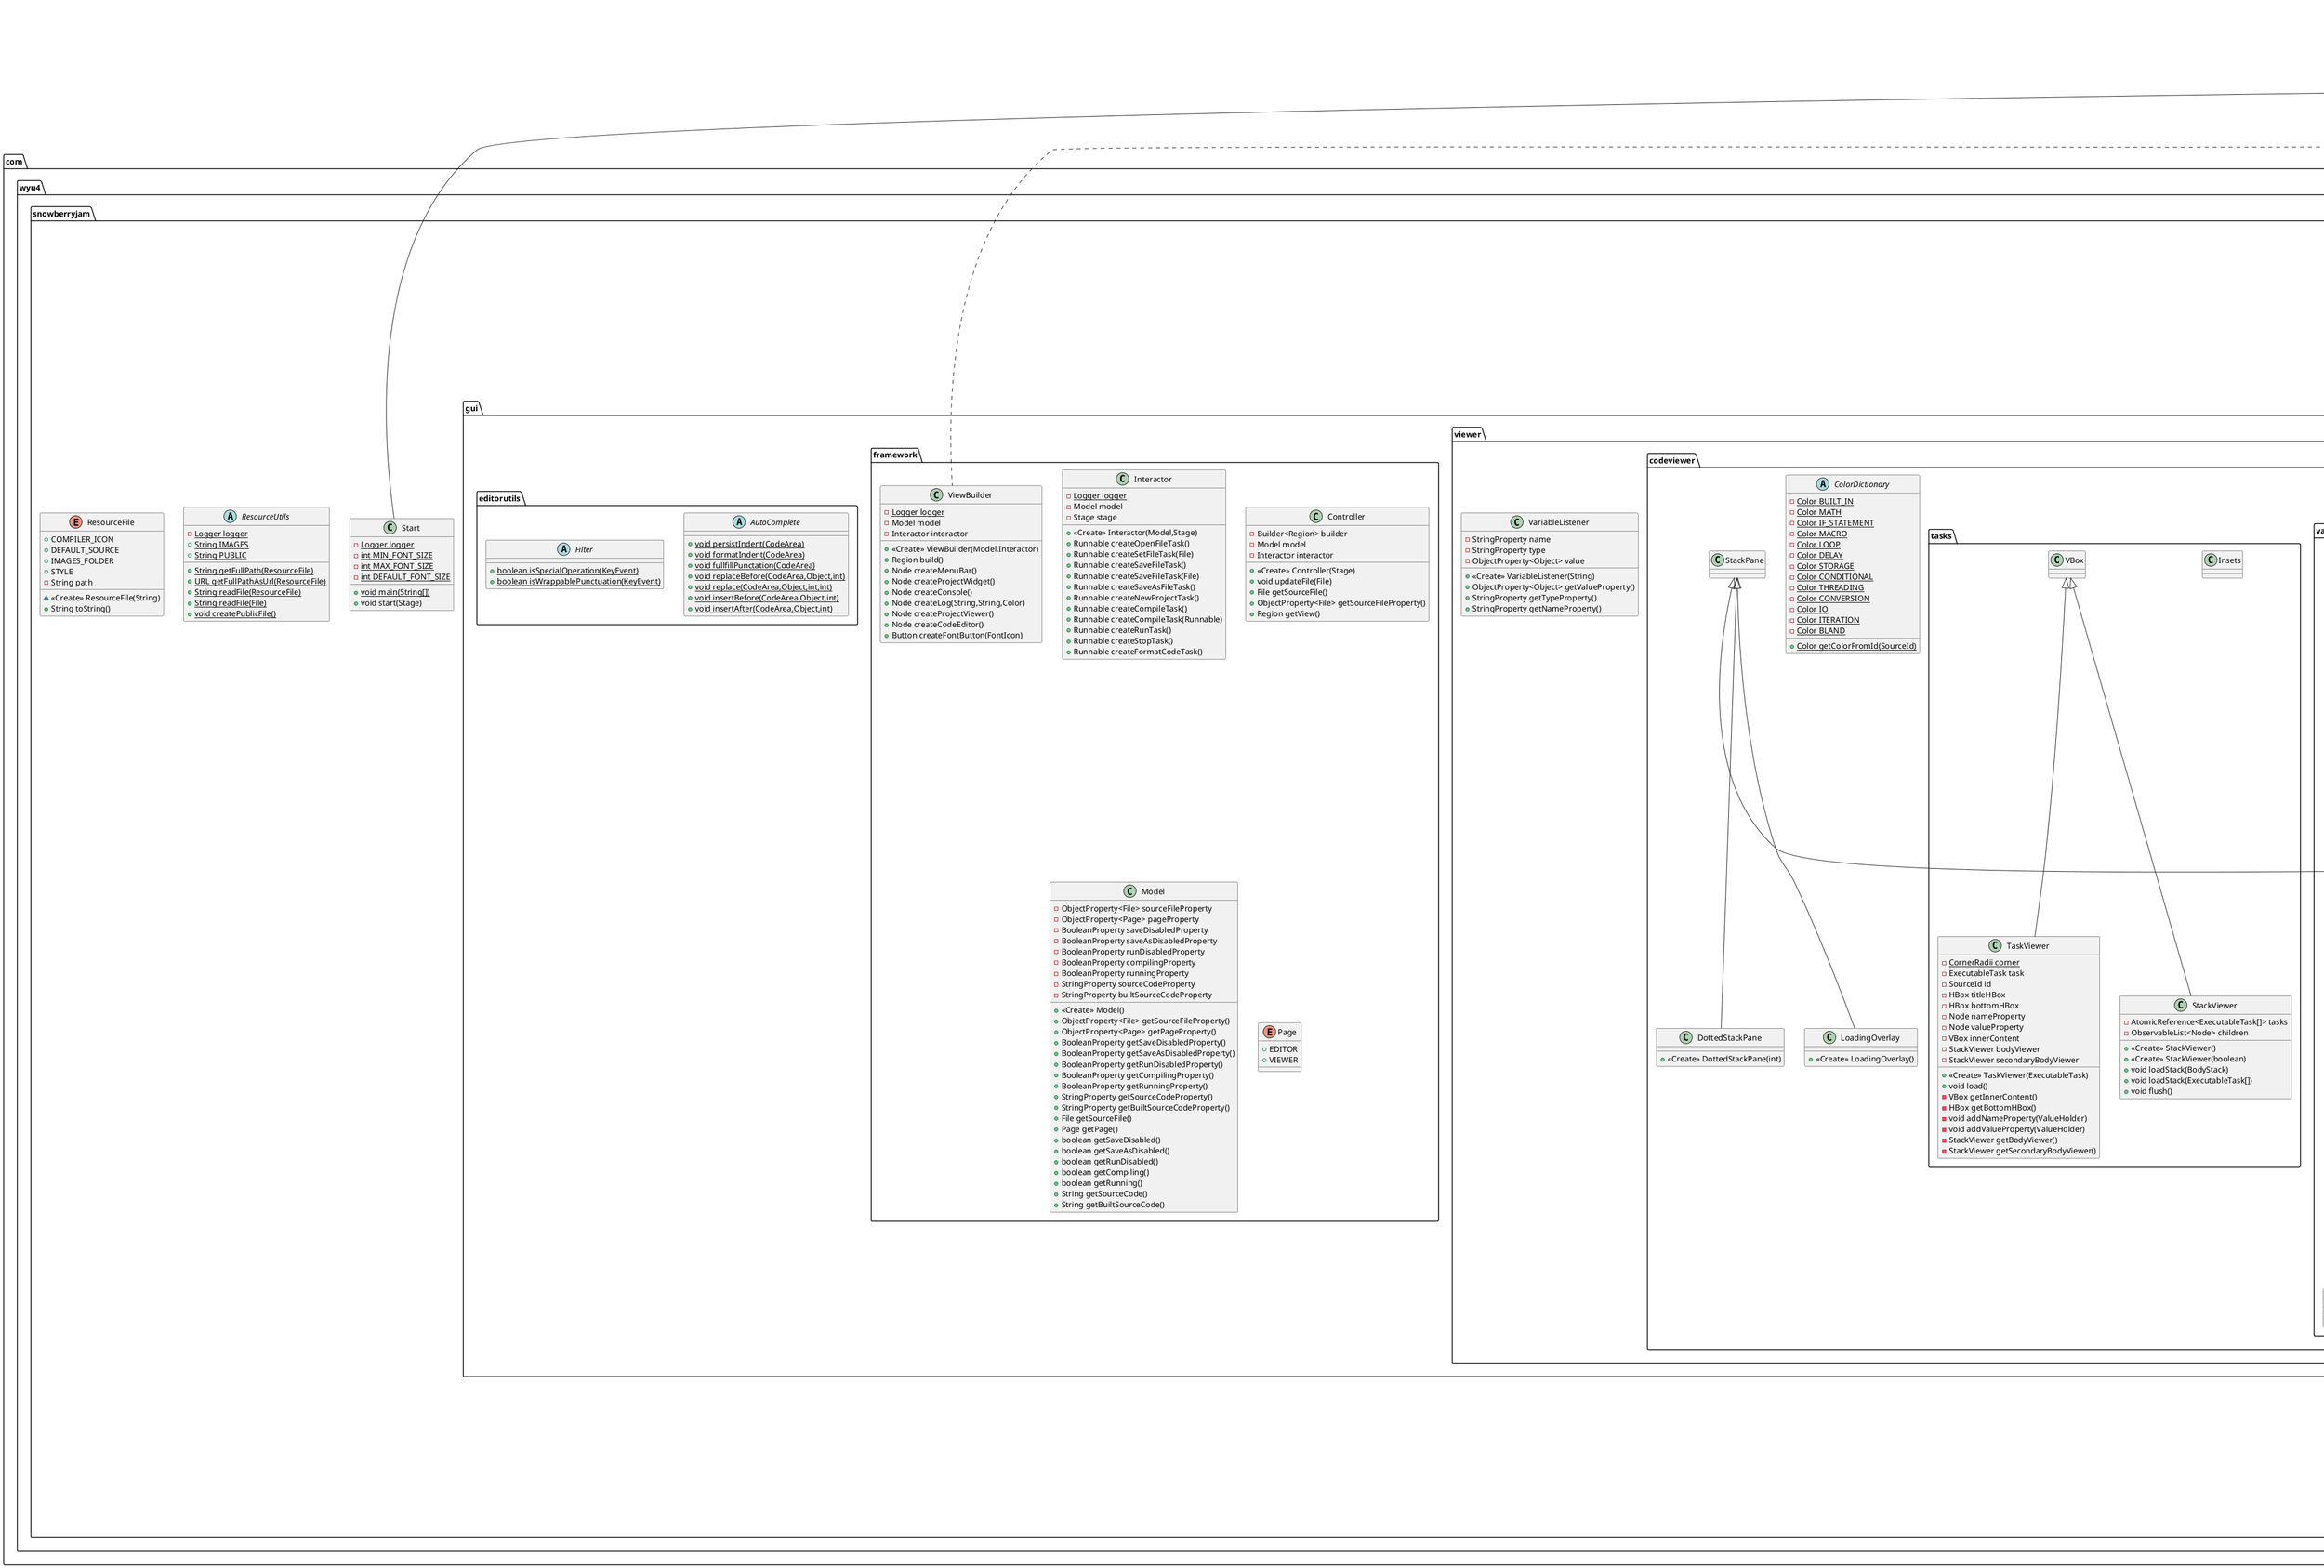@startuml
class com.wyu4.snowberryjam.compiler.data.tasks.ThreadTask {
- BodyStack body
+ <<Create>> ThreadTask(JsonNode)
+ void execute()
+ SourceId getId()
+ Object feedback()
+ String toString()
+ BodyStack getBody()
}


interface com.wyu4.snowberryjam.compiler.data.tasks.interfaces.NamedTask {
~ ValueHolder getName()
}

class com.wyu4.snowberryjam.compiler.data.values.conditional.And {
+ <<Create>> And(JsonNode)
+ Boolean getState()
+ SourceId getId()
+ String toString()
}

class com.wyu4.snowberryjam.compiler.data.tasks.WarnTask {
- ValueHolder message
+ <<Create>> WarnTask(JsonNode)
+ <<Create>> WarnTask(String)
+ <<Create>> WarnTask(ValueHolder)
+ void execute()
+ SourceId getId()
+ Object feedback()
+ String toString()
+ ValueHolder getValue()
}


class com.wyu4.snowberryjam.Start {
- {static} Logger logger
- {static} int MIN_FONT_SIZE
- {static} int MAX_FONT_SIZE
- {static} int DEFAULT_FONT_SIZE
+ {static} void main(String[])
+ void start(Stage)
}


class com.wyu4.snowberryjam.compiler.data.values.iteration.WithUpdatedElement {
+ <<Create>> WithUpdatedElement(JsonNode)
+ Object getValue()
+ SourceId getId()
+ Class<?> getType()
+ String toString()
}

class com.wyu4.snowberryjam.compiler.data.tasks.macros.InputMacro {
+ <<Create>> InputMacro(JsonNode)
+ <<Create>> InputMacro(ValueHolder)
+ void execute()
}

class com.wyu4.snowberryjam.gui.viewer.codeviewer.values.ArithmeticValueViewer {
+ <<Create>> ArithmeticValueViewer(ArithmeticHolder)
}

class com.wyu4.snowberryjam.compiler.data.values.math.Minus {
+ <<Create>> Minus(JsonNode)
+ <<Create>> Minus(ValueHolder,ValueHolder)
+ Object getValue()
+ SourceId getId()
+ String toString()
}

class com.wyu4.snowberryjam.compiler.data.tasks.ErrorTask {
- ValueHolder message
+ <<Create>> ErrorTask(JsonNode)
+ <<Create>> ErrorTask(String)
+ <<Create>> ErrorTask(ValueHolder)
+ void execute()
+ SourceId getId()
+ Object feedback()
+ String toString()
+ ValueHolder getValue()
}


class com.wyu4.snowberryjam.compiler.data.values.conditional.ConditionalHolder {
+ <<Create>> ConditionalHolder(JsonNode)
+ Boolean getState()
+ boolean bothTypesAre(Class<?>)
+ Object getValue()
+ Class<?> getType()
+ boolean notEmpty()
+ String toString()
}

interface com.wyu4.snowberryjam.compiler.data.tasks.interfaces.ValuedTask {
~ ValueHolder getValue()
}

class com.wyu4.snowberryjam.compiler.data.tasks.macros.IncreaseMacro {
+ <<Create>> IncreaseMacro(JsonNode)
+ <<Create>> IncreaseMacro(ValueHolder,ValueHolder)
}

class com.wyu4.snowberryjam.compiler.data.values.conditional.SameType {
+ <<Create>> SameType(JsonNode)
+ Boolean getState()
+ SourceId getId()
+ String toString()
}

class com.wyu4.snowberryjam.gui.viewer.codeviewer.CodeViewer {
- StackPane loadingOverlay
- ScrollPane scrollPane
- StackViewer primaryStackViewer
+ <<Create>> CodeViewer()
- void flush()
+ void refresh()
}


class com.wyu4.snowberryjam.gui.viewer.codeviewer.DottedStackPane {
+ <<Create>> DottedStackPane(int)
}

class com.wyu4.snowberryjam.gui.viewer.codeviewer.LoadingOverlay {
+ <<Create>> LoadingOverlay()
}

class com.wyu4.snowberryjam.compiler.data.values.iteration.ArrayHolder {
- ValueHolder i
+ <<Create>> ArrayHolder(JsonNode)
+ ValueHolder getI()
# int getValidIndex()
+ Class<?> getType()
+ String toString()
}


class com.wyu4.snowberryjam.compiler.data.values.conditional.GreaterOrEqualTo {
+ <<Create>> GreaterOrEqualTo(JsonNode)
+ Boolean getState()
+ SourceId getId()
+ String toString()
}

abstract class com.wyu4.snowberryjam.gui.viewer.codeviewer.ColorDictionary {
- {static} Color BUILT_IN
- {static} Color MATH
- {static} Color IF_STATEMENT
- {static} Color MACRO
- {static} Color LOOP
- {static} Color DELAY
- {static} Color STORAGE
- {static} Color CONDITIONAL
- {static} Color THREADING
- {static} Color CONVERSION
- {static} Color IO
- {static} Color ITERATION
- {static} Color BLAND
+ {static} Color getColorFromId(SourceId)
}


interface com.wyu4.snowberryjam.compiler.data.values.builtin.BuiltInHolder {
}
class com.wyu4.snowberryjam.compiler.data.values.conversion.ParseNumber {
+ <<Create>> ParseNumber(JsonNode)
+ Object getValue()
+ SourceId getId()
+ Class<?> getType()
+ String toString()
}

class com.wyu4.snowberryjam.compiler.data.values.builtin.RandomHolder {
+ Object getValue()
+ SourceId getId()
+ Class<?> getType()
+ String toString()
}

class com.wyu4.snowberryjam.compiler.data.values.conditional.Or {
+ <<Create>> Or(JsonNode)
+ Boolean getState()
+ SourceId getId()
+ String toString()
}

class com.wyu4.snowberryjam.compiler.data.values.conversion.ConversionHolder {
+ <<Create>> ConversionHolder(JsonNode)
+ String toString()
}

class com.wyu4.snowberryjam.compiler.data.values.math.Modulus {
+ <<Create>> Modulus(JsonNode)
+ Object getValue()
+ SourceId getId()
+ String toString()
}

class com.wyu4.snowberryjam.compiler.data.values.conditional.Equals {
+ <<Create>> Equals(JsonNode)
+ Boolean getState()
+ SourceId getId()
+ String toString()
}

interface com.wyu4.snowberryjam.compiler.data.tasks.interfaces.BodiedTask {
~ BodyStack getBody()
}

class com.wyu4.snowberryjam.gui.viewer.codeviewer.tasks.StackViewer {
- AtomicReference<ExecutableTask[]> tasks
- ObservableList<Node> children
+ <<Create>> StackViewer()
+ <<Create>> StackViewer(boolean)
+ void loadStack(BodyStack)
+ void loadStack(ExecutableTask[])
+ void flush()
}


class com.wyu4.snowberryjam.compiler.data.tasks.WhileTask {
- ValueHolder condition
- BodyStack body
+ <<Create>> WhileTask(JsonNode)
+ <<Create>> WhileTask(ConditionalHolder,BodyStack)
+ void execute()
+ SourceId getId()
+ Object feedback()
+ String toString()
+ BodyStack getBody()
+ ValueHolder getValue()
}


class com.wyu4.snowberryjam.compiler.data.values.iteration.ElementAtIndex {
+ <<Create>> ElementAtIndex(JsonNode)
+ Object getValue()
+ SourceId getId()
+ String toString()
}

class com.wyu4.snowberryjam.gui.viewer.codeviewer.tasks.Insets {
}
interface com.wyu4.snowberryjam.compiler.data.tasks.interfaces.ElseBodiedTask {
~ BodyStack getSecondaryBody()
}

class com.wyu4.snowberryjam.compiler.data.values.conditional.Not {
+ <<Create>> Not(JsonNode)
+ Object getValue()
+ SourceId getId()
+ String toString()
}

class com.wyu4.snowberryjam.compiler.data.tasks.SetTask {
- ValueHolder name
- ValueHolder value
+ <<Create>> SetTask(JsonNode)
+ <<Create>> SetTask(ValueHolder,ValueHolder)
+ void execute()
+ SourceId getId()
# ValueHolder getNameValue()
+ Object feedback()
+ String toString()
+ ValueHolder getValue()
+ ValueHolder getName()
}


class com.wyu4.snowberryjam.compiler.data.tasks.WaitUntilTask {
- {static} Logger logger
- {static} int INTERVAL
- ValueHolder condition
+ <<Create>> WaitUntilTask(JsonNode)
+ void execute()
+ SourceId getId()
+ Object feedback()
+ String toString()
+ ValueHolder getValue()
}


class com.wyu4.snowberryjam.compiler.data.tasks.RepeatTask {
- ValueHolder repeats
- ValueHolder variableName
- BodyStack body
+ <<Create>> RepeatTask(JsonNode)
+ void execute()
+ SourceId getId()
+ Object feedback()
+ String toString()
+ BodyStack getBody()
+ ValueHolder getValue()
+ ValueHolder getName()
}


class com.wyu4.snowberryjam.gui.framework.Interactor {
- {static} Logger logger
- Model model
- Stage stage
+ <<Create>> Interactor(Model,Stage)
+ Runnable createOpenFileTask()
+ Runnable createSetFileTask(File)
+ Runnable createSaveFileTask()
+ Runnable createSaveFileTask(File)
+ Runnable createSaveAsFileTask()
+ Runnable createNewProjectTask()
+ Runnable createCompileTask()
+ Runnable createCompileTask(Runnable)
+ Runnable createRunTask()
+ Runnable createStopTask()
+ Runnable createFormatCodeTask()
}


class com.wyu4.snowberryjam.compiler.data.values.math.ArithmeticHolder {
+ <<Create>> ArithmeticHolder(JsonNode)
+ <<Create>> ArithmeticHolder(ValueHolder,ValueHolder)
+ Object getValue()
+ boolean notEmpty()
+ String toString()
}

class com.wyu4.snowberryjam.gui.viewer.codeviewer.values.ValueViewer {
+ {static} Color BORDER_COLOR
+ {static} CornerRadii SQUARE_RADII
+ {static} CornerRadii CIRCULAR_RADII
- ValueHolder value
+ <<Create>> ValueViewer(ValueHolder)
+ {static} Node buildValueViewer(ValueHolder)
+ ValueHolder getValue()
# void applyBorderWithRadii(CornerRadii)
}


interface com.wyu4.snowberryjam.compiler.data.tasks.ExecutableTask {
~ void execute()
~ SourceId getId()
~ Object feedback()
}

abstract class com.wyu4.snowberryjam.compiler.LocalStorage {
- {static} AtomicReference<Logger> logger
- {static} Logger inputLogger
- {static} HashMap<String,Object> VARIABLES
- {static} HashMap<String,Object> VARIABLES_COPY
- {static} List<Thread> THREADS
- {static} BodyStack STACK
- {static} AtomicReference<String> NAME
- {static} AtomicReference<String> DESCRIPTION
- {static} List<BiConsumer<String,String>> PRINT_LISTENERS
- {static} List<BiConsumer<String,String>> WARN_LISTENERS
- {static} List<BiConsumer<String,String>> ERROR_LISTENERS
- {static} List<Consumer<String>> INPUT_LISTENERS
- {static} HashMap<String,Consumer<Object>> VARIABLE_LISTENERS
- {static} AtomicInteger pointer
- {static} AtomicBoolean running
- {static} AtomicBoolean manualStop
+ {static} String getDefaultSource()
+ {static} Object getRaw(String)
+ {static} Set<String> getVariableNames()
+ {static} ExecutableTask[] copyStack()
+ {static} void flush()
+ {static} Thread createThread(Runnable)
+ {static} void setVariable(String,Object)
+ {static} void runStack()
+ {static} void stopRun()
+ {static} boolean isRunning()
# {static} void setName(String)
# {static} void setDescription(String)
# {static} void createVariable(String,Object)
# {static} void stackAdd(ExecutableTask)
+ {static} void increasePointer()
+ {static} int getPointer()
- {static} void resetPointer()
- {static} Logger getLogger()
+ {static} void sendInput(String)
+ {static} void print(Object,Object)
+ {static} void warn(Object,Object)
+ {static} void error(Object)
+ {static} void error(Object,Exception)
# {static} String formatMessage(Object,Object)
+ {static} void addPrintListener(BiConsumer<String,String>)
+ {static} void addWarnListener(BiConsumer<String,String>)
+ {static} void addErrorListener(BiConsumer<String,String>)
+ {static} void addVariableListener(String,Consumer<Object>)
+ {static} void addInputSubscription(Consumer<String>)
}


class com.wyu4.snowberryjam.compiler.data.values.math.Multiply {
+ <<Create>> Multiply(JsonNode)
+ Object getValue()
+ SourceId getId()
+ String toString()
}

class com.wyu4.snowberryjam.gui.viewer.codeviewer.values.ConditionalValueViewer {
+ <<Create>> ConditionalValueViewer(ConditionalHolder)
}

class com.wyu4.snowberryjam.compiler.data.BodyStack {
- {static} Logger logger
- {static} AtomicBoolean DEBUGGING_ENABLED
- SourceId id
- List<ExecutableTask> stack
+ <<Create>> BodyStack(SourceId)
+ {static} void setDebuggingEnabled(boolean)
+ void addTask(ExecutableTask)
+ ExecutableTask[] copyStack()
+ void flush()
+ void execute()
+ Object feedback()
+ SourceId getId()
}


class com.wyu4.snowberryjam.compiler.data.tasks.macros.DecreaseMacro {
+ <<Create>> DecreaseMacro(JsonNode)
+ <<Create>> DecreaseMacro(ValueHolder,ValueHolder)
}

class com.wyu4.snowberryjam.compiler.data.values.conversion.SplitToArray {
+ <<Create>> SplitToArray(JsonNode)
+ Object getValue()
+ SourceId getId()
+ Class<?> getType()
+ String toString()
}

class com.wyu4.snowberryjam.compiler.data.values.conversion.SizeOf {
+ <<Create>> SizeOf(JsonNode)
+ Object getValue()
+ SourceId getId()
+ Class<?> getType()
+ String toString()
}

class com.wyu4.snowberryjam.compiler.data.values.math.Divide {
+ <<Create>> Divide(JsonNode)
+ Object getValue()
+ SourceId getId()
+ String toString()
}

class com.wyu4.snowberryjam.compiler.data.tasks.WaitTask {
- {static} Logger logger
- {static} int INTERVAL
- ValueHolder time
+ <<Create>> WaitTask(JsonNode)
+ void execute()
+ SourceId getId()
+ Object feedback()
- long getTime()
+ String toString()
+ ValueHolder getValue()
}


class com.wyu4.snowberryjam.gui.viewer.codeviewer.values.ConversionValueViewer {
+ <<Create>> ConversionValueViewer(ConversionHolder)
}

interface com.wyu4.snowberryjam.gui.viewer.Viewer {
~ void refresh()
}

class com.wyu4.snowberryjam.compiler.data.values.io.ReadFile {
+ <<Create>> ReadFile(JsonNode)
+ <<Create>> ReadFile(ValueHolder)
+ Object getValue()
+ SourceId getId()
+ Class<?> getType()
+ String toString()
}

class com.wyu4.snowberryjam.compiler.data.values.VariableReference {
- ValueHolder name
+ <<Create>> VariableReference(String)
+ <<Create>> VariableReference(ValueHolder)
+ ValueHolder getName()
+ Object getValue()
+ SourceId getId()
+ String toString()
}


class com.wyu4.snowberryjam.compiler.data.values.math.Plus {
+ <<Create>> Plus(JsonNode)
+ <<Create>> Plus(ValueHolder,ValueHolder)
+ Object getValue()
+ SourceId getId()
+ String toString()
}

class com.wyu4.snowberryjam.compiler.data.values.ValueHolder {
- Object value
+ <<Create>> ValueHolder()
+ <<Create>> ValueHolder(Object)
- {static} boolean isPrimitive(JsonNode)
+ {static} ValueHolder fromNode(JsonNode)
+ {static} ValueHolder checkValueIsConditional(ValueHolder)
+ Object getValue()
+ Object getPointer()
+ Object[] getArray()
+ String getString()
+ Class<?> getType()
+ boolean isType(Class<?>)
+ boolean notEmpty()
+ Double getSize()
+ SourceId getId()
+ boolean equals(Object)
+ boolean superEquals(Object)
+ String toString()
}


class com.wyu4.snowberryjam.compiler.data.values.builtin.TimeHolder {
+ Object getValue()
+ SourceId getId()
+ Class<?> getType()
+ String toString()
}

class com.wyu4.snowberryjam.gui.viewer.codeviewer.values.BuiltInViewer {
+ <<Create>> BuiltInViewer(ValueHolder)
}

class com.wyu4.snowberryjam.gui.viewer.codeviewer.values.ArrayValueViewer {
+ <<Create>> ArrayValueViewer(ArrayHolder)
}

class com.wyu4.snowberryjam.gui.framework.Controller {
- Builder<Region> builder
- Model model
- Interactor interactor
+ <<Create>> Controller(Stage)
+ void updateFile(File)
+ File getSourceFile()
+ ObjectProperty<File> getSourceFileProperty()
+ Region getView()
}


class com.wyu4.snowberryjam.compiler.data.tasks.IfElseTask {
- ValueHolder condition
- BodyStack body
- BodyStack elseBody
+ <<Create>> IfElseTask(JsonNode)
+ void execute()
+ SourceId getId()
+ Object feedback()
+ String toString()
+ BodyStack getBody()
+ BodyStack getSecondaryBody()
+ ValueHolder getValue()
}


abstract class com.wyu4.snowberryjam.compiler.Compiler {
- {static} Logger logger
- {static} List<BiConsumer<String,String>> PRINT_LISTENERS
- {static} List<BiConsumer<String,String>> WARN_LISTENERS
- {static} List<BiConsumer<String,String>> ERROR_LISTENERS
+ {static} String formatString(String)
- {static} JsonNode getTree(String)
+ {static} void compile(String)
- {static} void mapProjectData(JsonNode)
- {static} void mapProjectVariables(JsonNode)
- {static} void compileEvents(JsonNode)
+ {static} void compileBody(JsonNode,BodyStack)
- {static} String getProperty(JsonNode,String)
+ {static} String getId(JsonNode)
+ {static} String getName(JsonNode)
+ {static} Object asPrimitiveObject(JsonNode)
+ {static} void print(Object,Object)
+ {static} void printTab(Object,Object)
+ {static} void error(Object)
+ {static} void error(Object,Exception)
+ {static} void warn(Object,Object)
+ {static} void addPrintListener(BiConsumer<String,String>)
+ {static} void addWarnListener(BiConsumer<String,String>)
+ {static} void addErrorListener(BiConsumer<String,String>)
}


class com.wyu4.snowberryjam.gui.viewer.codeviewer.values.VariableReferenceViewer {
+ <<Create>> VariableReferenceViewer(VariableReference)
}

class com.wyu4.snowberryjam.gui.framework.Model {
- ObjectProperty<File> sourceFileProperty
- ObjectProperty<Page> pageProperty
- BooleanProperty saveDisabledProperty
- BooleanProperty saveAsDisabledProperty
- BooleanProperty runDisabledProperty
- BooleanProperty compilingProperty
- BooleanProperty runningProperty
- StringProperty sourceCodeProperty
- StringProperty builtSourceCodeProperty
+ <<Create>> Model()
+ ObjectProperty<File> getSourceFileProperty()
+ ObjectProperty<Page> getPageProperty()
+ BooleanProperty getSaveDisabledProperty()
+ BooleanProperty getSaveAsDisabledProperty()
+ BooleanProperty getRunDisabledProperty()
+ BooleanProperty getCompilingProperty()
+ BooleanProperty getRunningProperty()
+ StringProperty getSourceCodeProperty()
+ StringProperty getBuiltSourceCodeProperty()
+ File getSourceFile()
+ Page getPage()
+ boolean getSaveDisabled()
+ boolean getSaveAsDisabled()
+ boolean getRunDisabled()
+ boolean getCompiling()
+ boolean getRunning()
+ String getSourceCode()
+ String getBuiltSourceCode()
}


enum com.wyu4.snowberryjam.gui.framework.Page {
+  EDITOR
+  VIEWER
}

enum com.wyu4.snowberryjam.compiler.enums.SourceKey {
+  ARRAY
+  BODY
+  ELSE
+  EVENTS
+  ID
+  NAME
+  PARAM_A
+  PARAM_B
+  PARAM_I
+  VARIABLES
+  VALUE
- String key
~ <<Create>> SourceKey(String)
+ String toString()
}


class com.wyu4.snowberryjam.compiler.data.values.conditional.LessOrEqualTo {
+ <<Create>> LessOrEqualTo(JsonNode)
+ Boolean getState()
+ SourceId getId()
+ String toString()
}

abstract class com.wyu4.snowberryjam.ResourceUtils {
- {static} Logger logger
+ {static} String IMAGES
+ {static} String PUBLIC
+ {static} String getFullPath(ResourceFile)
+ {static} URL getFullPathAsUrl(ResourceFile)
+ {static} String readFile(ResourceFile)
+ {static} String readFile(File)
+ {static} void createPublicFile()
}


enum com.wyu4.snowberryjam.ResourceFile {
+  COMPILER_ICON
+  DEFAULT_SOURCE
+  IMAGES_FOLDER
+  STYLE
- String path
~ <<Create>> ResourceFile(String)
+ String toString()
}


abstract class com.wyu4.snowberryjam.gui.editorutils.AutoComplete {
+ {static} void persistIndent(CodeArea)
+ {static} void formatIndent(CodeArea)
+ {static} void fullfillPunctation(CodeArea)
+ {static} void replaceBefore(CodeArea,Object,int)
+ {static} void replace(CodeArea,Object,int,int)
+ {static} void insertBefore(CodeArea,Object,int)
+ {static} void insertAfter(CodeArea,Object,int)
}

class com.wyu4.snowberryjam.gui.viewer.VariableViewer {
- TableColumn<VariableListener,String> nameColumn
- TableColumn<VariableListener,String> typeColumn
- TableColumn<VariableListener,String> valueColumn
- ObservableList<VariableListener> variables
+ <<Create>> VariableViewer()
+ void refresh()
}


class com.wyu4.snowberryjam.gui.viewer.VariableListener {
- StringProperty name
- StringProperty type
- ObjectProperty<Object> value
+ <<Create>> VariableListener(String)
+ ObjectProperty<Object> getValueProperty()
+ StringProperty getTypeProperty()
+ StringProperty getNameProperty()
}


class com.wyu4.snowberryjam.compiler.data.values.builtin.InputHolder {
- AtomicInteger currentPointer
- AtomicReference<String> input
+ Object getValue()
+ SourceId getId()
+ Class<?> getType()
+ String toString()
}


class com.wyu4.snowberryjam.compiler.data.values.conditional.GreaterThan {
+ <<Create>> GreaterThan(JsonNode)
+ Boolean getState()
+ SourceId getId()
+ String toString()
}

enum com.wyu4.snowberryjam.compiler.enums.SourceId {
+  AND
+  ARRAY_OF
+  ELEMENT_AT_INDEX
+  ERROR
+  DECREASE_MACRO
+  DIVIDE
+  EQUALS
+  GREATER_THAN
+  GREATER_OR_EQUAL_TO
+  IF
+  IF_ELSE
+  INCREASE_MACRO
+  INPUT
+  INPUT_MACRO
+  LESS_THAN
+  LESS_OR_EQUAL_TO
+  ON_RUN
+  OR
+  MINUS
+  MODULUS
+  MULTIPLY
+  NOT
+  NOT_EQUALS
+  PARSE_NUMBER
+  PLUS
+  PRINT
+  PROJECT
+  PUBLIC_FOLDER
+  RANDOM
+  READ_FILE
+  REPEAT
+  ROUND
+  SAME_TYPE
+  SET
+  SIZE_OF
+  SPLIT
+  THREAD
+  TIME
+  VARIABLE
+  WAIT
+  WAIT_UNTIL
+  WARN
+  WHILE
+  WITH_UPDATED_ELEMENT
- String id
- String beautified
~ <<Create>> SourceId(String)
~ <<Create>> SourceId(String,String)
+ String getBeautified()
+ String toString()
}


class com.wyu4.snowberryjam.compiler.data.values.builtin.PublicFolderHolder {
+ Object getValue()
+ SourceId getId()
+ Class<?> getType()
+ String toString()
}

abstract class com.wyu4.snowberryjam.compiler.enums.EnumHelper {
+ {static} SourceId stringToId(String)
+ {static} SourceKey stringToKey(String)
}

class com.wyu4.snowberryjam.compiler.data.values.InteractiveValueHolder {
- ValueHolder a
- ValueHolder b
+ <<Create>> InteractiveValueHolder(JsonNode)
+ <<Create>> InteractiveValueHolder(ValueHolder,ValueHolder)
+ ValueHolder getA()
+ ValueHolder getB()
}


class com.wyu4.snowberryjam.compiler.data.tasks.IfTask {
- ValueHolder condition
- BodyStack body
+ <<Create>> IfTask(JsonNode)
+ void execute()
+ SourceId getId()
+ Object feedback()
+ String toString()
+ BodyStack getBody()
+ ValueHolder getValue()
}


class com.wyu4.snowberryjam.gui.viewer.codeviewer.tasks.TaskViewer {
- {static} CornerRadii corner
- ExecutableTask task
- SourceId id
- HBox titleHBox
- HBox bottomHBox
- Node nameProperty
- Node valueProperty
- VBox innerContent
- StackViewer bodyViewer
- StackViewer secondaryBodyViewer
+ <<Create>> TaskViewer(ExecutableTask)
+ void load()
- VBox getInnerContent()
- HBox getBottomHBox()
- void addNameProperty(ValueHolder)
- void addValueProperty(ValueHolder)
- StackViewer getBodyViewer()
- StackViewer getSecondaryBodyViewer()
}


class com.wyu4.snowberryjam.compiler.data.values.conversion.ArrayOf {
+ <<Create>> ArrayOf(JsonNode)
+ Object getValue()
+ SourceId getId()
+ Class<?> getType()
+ String toString()
}

class com.wyu4.snowberryjam.gui.framework.ViewBuilder {
- {static} Logger logger
- Model model
- Interactor interactor
+ <<Create>> ViewBuilder(Model,Interactor)
+ Region build()
+ Node createMenuBar()
+ Node createProjectWidget()
+ Node createConsole()
+ Node createLog(String,String,Color)
+ Node createProjectViewer()
+ Node createCodeEditor()
+ Button createFontButton(FontIcon)
}


class com.wyu4.snowberryjam.compiler.data.values.conditional.NotEquals {
+ <<Create>> NotEquals(JsonNode)
+ Boolean getState()
+ SourceId getId()
+ String toString()
}

class com.wyu4.snowberryjam.compiler.data.values.conditional.LessThan {
+ <<Create>> LessThan(JsonNode)
+ Boolean getState()
+ SourceId getId()
+ String toString()
}

abstract class com.wyu4.snowberryjam.gui.editorutils.Filter {
+ {static} boolean isSpecialOperation(KeyEvent)
+ {static} boolean isWrappablePunctuation(KeyEvent)
}

class com.wyu4.snowberryjam.compiler.data.tasks.PrintTask {
- ValueHolder message
+ <<Create>> PrintTask(JsonNode)
+ <<Create>> PrintTask(String)
+ <<Create>> PrintTask(ValueHolder)
+ void execute()
+ SourceId getId()
+ Object feedback()
+ String toString()
+ ValueHolder getValue()
}


class com.wyu4.snowberryjam.compiler.data.values.math.Round {
+ <<Create>> Round(JsonNode)
+ Object getValue()
+ SourceId getId()
+ String toString()
}

class com.wyu4.snowberryjam.gui.viewer.codeviewer.values.PrimitiveValueViewer {
+ <<Create>> PrimitiveValueViewer(ValueHolder)
}



com.wyu4.snowberryjam.compiler.data.tasks.ExecutableTask <|.. com.wyu4.snowberryjam.compiler.data.tasks.ThreadTask
com.wyu4.snowberryjam.compiler.data.tasks.interfaces.BodiedTask <|.. com.wyu4.snowberryjam.compiler.data.tasks.ThreadTask
com.wyu4.snowberryjam.compiler.data.values.conditional.ConditionalHolder <|-- com.wyu4.snowberryjam.compiler.data.values.conditional.And
com.wyu4.snowberryjam.compiler.data.tasks.ExecutableTask <|.. com.wyu4.snowberryjam.compiler.data.tasks.WarnTask
com.wyu4.snowberryjam.compiler.data.tasks.interfaces.ValuedTask <|.. com.wyu4.snowberryjam.compiler.data.tasks.WarnTask
javafx.application.Application <|-- com.wyu4.snowberryjam.Start
com.wyu4.snowberryjam.compiler.data.values.iteration.ArrayHolder <|-- com.wyu4.snowberryjam.compiler.data.values.iteration.WithUpdatedElement
com.wyu4.snowberryjam.compiler.data.tasks.SetTask <|-- com.wyu4.snowberryjam.compiler.data.tasks.macros.InputMacro
javafx.scene.layout.StackPane <|-- com.wyu4.snowberryjam.gui.viewer.codeviewer.values.ArithmeticValueViewer
com.wyu4.snowberryjam.compiler.data.values.math.ArithmeticHolder <|-- com.wyu4.snowberryjam.compiler.data.values.math.Minus
com.wyu4.snowberryjam.compiler.data.tasks.ExecutableTask <|.. com.wyu4.snowberryjam.compiler.data.tasks.ErrorTask
com.wyu4.snowberryjam.compiler.data.tasks.interfaces.ValuedTask <|.. com.wyu4.snowberryjam.compiler.data.tasks.ErrorTask
com.wyu4.snowberryjam.compiler.data.values.InteractiveValueHolder <|-- com.wyu4.snowberryjam.compiler.data.values.conditional.ConditionalHolder
com.wyu4.snowberryjam.compiler.data.tasks.SetTask <|-- com.wyu4.snowberryjam.compiler.data.tasks.macros.IncreaseMacro
com.wyu4.snowberryjam.compiler.data.values.conditional.ConditionalHolder <|-- com.wyu4.snowberryjam.compiler.data.values.conditional.SameType
com.wyu4.snowberryjam.gui.viewer.Viewer <|.. com.wyu4.snowberryjam.gui.viewer.codeviewer.CodeViewer
com.wyu4.snowberryjam.gui.viewer.codeviewer.StackPane <|-- com.wyu4.snowberryjam.gui.viewer.codeviewer.CodeViewer
com.wyu4.snowberryjam.gui.viewer.codeviewer.StackPane <|-- com.wyu4.snowberryjam.gui.viewer.codeviewer.DottedStackPane
com.wyu4.snowberryjam.gui.viewer.codeviewer.StackPane <|-- com.wyu4.snowberryjam.gui.viewer.codeviewer.LoadingOverlay
com.wyu4.snowberryjam.compiler.data.values.InteractiveValueHolder <|-- com.wyu4.snowberryjam.compiler.data.values.iteration.ArrayHolder
com.wyu4.snowberryjam.compiler.data.values.conditional.ConditionalHolder <|-- com.wyu4.snowberryjam.compiler.data.values.conditional.GreaterOrEqualTo
com.wyu4.snowberryjam.compiler.data.values.conversion.ConversionHolder <|-- com.wyu4.snowberryjam.compiler.data.values.conversion.ParseNumber
com.wyu4.snowberryjam.compiler.data.values.builtin.BuiltInHolder <|.. com.wyu4.snowberryjam.compiler.data.values.builtin.RandomHolder
com.wyu4.snowberryjam.compiler.data.values.ValueHolder <|-- com.wyu4.snowberryjam.compiler.data.values.builtin.RandomHolder
com.wyu4.snowberryjam.compiler.data.values.conditional.ConditionalHolder <|-- com.wyu4.snowberryjam.compiler.data.values.conditional.Or
com.wyu4.snowberryjam.compiler.data.values.InteractiveValueHolder <|-- com.wyu4.snowberryjam.compiler.data.values.conversion.ConversionHolder
com.wyu4.snowberryjam.compiler.data.values.math.ArithmeticHolder <|-- com.wyu4.snowberryjam.compiler.data.values.math.Modulus
com.wyu4.snowberryjam.compiler.data.values.conditional.ConditionalHolder <|-- com.wyu4.snowberryjam.compiler.data.values.conditional.Equals
com.wyu4.snowberryjam.gui.viewer.codeviewer.tasks.VBox <|-- com.wyu4.snowberryjam.gui.viewer.codeviewer.tasks.StackViewer
com.wyu4.snowberryjam.compiler.data.tasks.ExecutableTask <|.. com.wyu4.snowberryjam.compiler.data.tasks.WhileTask
com.wyu4.snowberryjam.compiler.data.tasks.interfaces.BodiedTask <|.. com.wyu4.snowberryjam.compiler.data.tasks.WhileTask
com.wyu4.snowberryjam.compiler.data.tasks.interfaces.ValuedTask <|.. com.wyu4.snowberryjam.compiler.data.tasks.WhileTask
com.wyu4.snowberryjam.compiler.data.values.iteration.ArrayHolder <|-- com.wyu4.snowberryjam.compiler.data.values.iteration.ElementAtIndex
com.wyu4.snowberryjam.compiler.data.values.conditional.ConditionalHolder <|-- com.wyu4.snowberryjam.compiler.data.values.conditional.Not
com.wyu4.snowberryjam.compiler.data.tasks.ExecutableTask <|.. com.wyu4.snowberryjam.compiler.data.tasks.SetTask
com.wyu4.snowberryjam.compiler.data.tasks.interfaces.ValuedTask <|.. com.wyu4.snowberryjam.compiler.data.tasks.SetTask
com.wyu4.snowberryjam.compiler.data.tasks.interfaces.NamedTask <|.. com.wyu4.snowberryjam.compiler.data.tasks.SetTask
com.wyu4.snowberryjam.compiler.data.tasks.ExecutableTask <|.. com.wyu4.snowberryjam.compiler.data.tasks.WaitUntilTask
com.wyu4.snowberryjam.compiler.data.tasks.interfaces.ValuedTask <|.. com.wyu4.snowberryjam.compiler.data.tasks.WaitUntilTask
com.wyu4.snowberryjam.compiler.data.tasks.ExecutableTask <|.. com.wyu4.snowberryjam.compiler.data.tasks.RepeatTask
com.wyu4.snowberryjam.compiler.data.tasks.interfaces.BodiedTask <|.. com.wyu4.snowberryjam.compiler.data.tasks.RepeatTask
com.wyu4.snowberryjam.compiler.data.tasks.interfaces.ValuedTask <|.. com.wyu4.snowberryjam.compiler.data.tasks.RepeatTask
com.wyu4.snowberryjam.compiler.data.tasks.interfaces.NamedTask <|.. com.wyu4.snowberryjam.compiler.data.tasks.RepeatTask
com.wyu4.snowberryjam.compiler.data.values.InteractiveValueHolder <|-- com.wyu4.snowberryjam.compiler.data.values.math.ArithmeticHolder
com.wyu4.snowberryjam.gui.viewer.codeviewer.values.HBox <|-- com.wyu4.snowberryjam.gui.viewer.codeviewer.values.ValueViewer
com.wyu4.snowberryjam.compiler.data.values.math.ArithmeticHolder <|-- com.wyu4.snowberryjam.compiler.data.values.math.Multiply
com.wyu4.snowberryjam.gui.viewer.codeviewer.values.ValueViewer <|-- com.wyu4.snowberryjam.gui.viewer.codeviewer.values.ConditionalValueViewer
com.wyu4.snowberryjam.compiler.data.tasks.ExecutableTask <|.. com.wyu4.snowberryjam.compiler.data.BodyStack
com.wyu4.snowberryjam.compiler.data.tasks.SetTask <|-- com.wyu4.snowberryjam.compiler.data.tasks.macros.DecreaseMacro
com.wyu4.snowberryjam.compiler.data.values.conversion.ConversionHolder <|-- com.wyu4.snowberryjam.compiler.data.values.conversion.SplitToArray
com.wyu4.snowberryjam.compiler.data.values.conversion.ConversionHolder <|-- com.wyu4.snowberryjam.compiler.data.values.conversion.SizeOf
com.wyu4.snowberryjam.compiler.data.values.math.ArithmeticHolder <|-- com.wyu4.snowberryjam.compiler.data.values.math.Divide
com.wyu4.snowberryjam.compiler.data.tasks.ExecutableTask <|.. com.wyu4.snowberryjam.compiler.data.tasks.WaitTask
com.wyu4.snowberryjam.compiler.data.tasks.interfaces.ValuedTask <|.. com.wyu4.snowberryjam.compiler.data.tasks.WaitTask
javafx.scene.layout.StackPane <|-- com.wyu4.snowberryjam.gui.viewer.codeviewer.values.ConversionValueViewer
com.wyu4.snowberryjam.compiler.data.values.InteractiveValueHolder <|-- com.wyu4.snowberryjam.compiler.data.values.io.ReadFile
com.wyu4.snowberryjam.compiler.data.values.ValueHolder <|-- com.wyu4.snowberryjam.compiler.data.values.VariableReference
com.wyu4.snowberryjam.compiler.data.values.math.ArithmeticHolder <|-- com.wyu4.snowberryjam.compiler.data.values.math.Plus
com.wyu4.snowberryjam.compiler.data.values.builtin.BuiltInHolder <|.. com.wyu4.snowberryjam.compiler.data.values.builtin.TimeHolder
com.wyu4.snowberryjam.compiler.data.values.ValueHolder <|-- com.wyu4.snowberryjam.compiler.data.values.builtin.TimeHolder
com.wyu4.snowberryjam.gui.viewer.codeviewer.values.ValueViewer <|-- com.wyu4.snowberryjam.gui.viewer.codeviewer.values.BuiltInViewer
com.wyu4.snowberryjam.gui.viewer.codeviewer.values.ValueViewer <|-- com.wyu4.snowberryjam.gui.viewer.codeviewer.values.ArrayValueViewer
com.wyu4.snowberryjam.compiler.data.tasks.ExecutableTask <|.. com.wyu4.snowberryjam.compiler.data.tasks.IfElseTask
com.wyu4.snowberryjam.compiler.data.tasks.interfaces.BodiedTask <|.. com.wyu4.snowberryjam.compiler.data.tasks.IfElseTask
com.wyu4.snowberryjam.compiler.data.tasks.interfaces.ElseBodiedTask <|.. com.wyu4.snowberryjam.compiler.data.tasks.IfElseTask
com.wyu4.snowberryjam.compiler.data.tasks.interfaces.ValuedTask <|.. com.wyu4.snowberryjam.compiler.data.tasks.IfElseTask
com.wyu4.snowberryjam.compiler.LocalStorage <|-- com.wyu4.snowberryjam.compiler.Compiler
com.wyu4.snowberryjam.gui.viewer.codeviewer.values.ValueViewer <|-- com.wyu4.snowberryjam.gui.viewer.codeviewer.values.VariableReferenceViewer
com.wyu4.snowberryjam.compiler.data.values.conditional.ConditionalHolder <|-- com.wyu4.snowberryjam.compiler.data.values.conditional.LessOrEqualTo
com.wyu4.snowberryjam.gui.viewer.Viewer <|.. com.wyu4.snowberryjam.gui.viewer.VariableViewer
javafx.scene.control.TableView <|-- com.wyu4.snowberryjam.gui.viewer.VariableViewer
com.wyu4.snowberryjam.compiler.data.values.builtin.BuiltInHolder <|.. com.wyu4.snowberryjam.compiler.data.values.builtin.InputHolder
com.wyu4.snowberryjam.compiler.data.values.ValueHolder <|-- com.wyu4.snowberryjam.compiler.data.values.builtin.InputHolder
com.wyu4.snowberryjam.compiler.data.values.conditional.ConditionalHolder <|-- com.wyu4.snowberryjam.compiler.data.values.conditional.GreaterThan
com.wyu4.snowberryjam.compiler.data.values.builtin.BuiltInHolder <|.. com.wyu4.snowberryjam.compiler.data.values.builtin.PublicFolderHolder
com.wyu4.snowberryjam.compiler.data.values.ValueHolder <|-- com.wyu4.snowberryjam.compiler.data.values.builtin.PublicFolderHolder
com.wyu4.snowberryjam.compiler.data.values.ValueHolder <|-- com.wyu4.snowberryjam.compiler.data.values.InteractiveValueHolder
com.wyu4.snowberryjam.compiler.data.tasks.ExecutableTask <|.. com.wyu4.snowberryjam.compiler.data.tasks.IfTask
com.wyu4.snowberryjam.compiler.data.tasks.interfaces.BodiedTask <|.. com.wyu4.snowberryjam.compiler.data.tasks.IfTask
com.wyu4.snowberryjam.compiler.data.tasks.interfaces.ValuedTask <|.. com.wyu4.snowberryjam.compiler.data.tasks.IfTask
com.wyu4.snowberryjam.gui.viewer.codeviewer.tasks.VBox <|-- com.wyu4.snowberryjam.gui.viewer.codeviewer.tasks.TaskViewer
com.wyu4.snowberryjam.compiler.data.values.conversion.ConversionHolder <|-- com.wyu4.snowberryjam.compiler.data.values.conversion.ArrayOf
javafx.util.Builder <|.. com.wyu4.snowberryjam.gui.framework.ViewBuilder
com.wyu4.snowberryjam.compiler.data.values.conditional.ConditionalHolder <|-- com.wyu4.snowberryjam.compiler.data.values.conditional.NotEquals
com.wyu4.snowberryjam.compiler.data.values.conditional.ConditionalHolder <|-- com.wyu4.snowberryjam.compiler.data.values.conditional.LessThan
com.wyu4.snowberryjam.compiler.data.tasks.ExecutableTask <|.. com.wyu4.snowberryjam.compiler.data.tasks.PrintTask
com.wyu4.snowberryjam.compiler.data.tasks.interfaces.ValuedTask <|.. com.wyu4.snowberryjam.compiler.data.tasks.PrintTask
com.wyu4.snowberryjam.compiler.data.values.math.ArithmeticHolder <|-- com.wyu4.snowberryjam.compiler.data.values.math.Round
com.wyu4.snowberryjam.gui.viewer.codeviewer.values.ValueViewer <|-- com.wyu4.snowberryjam.gui.viewer.codeviewer.values.PrimitiveValueViewer
@enduml